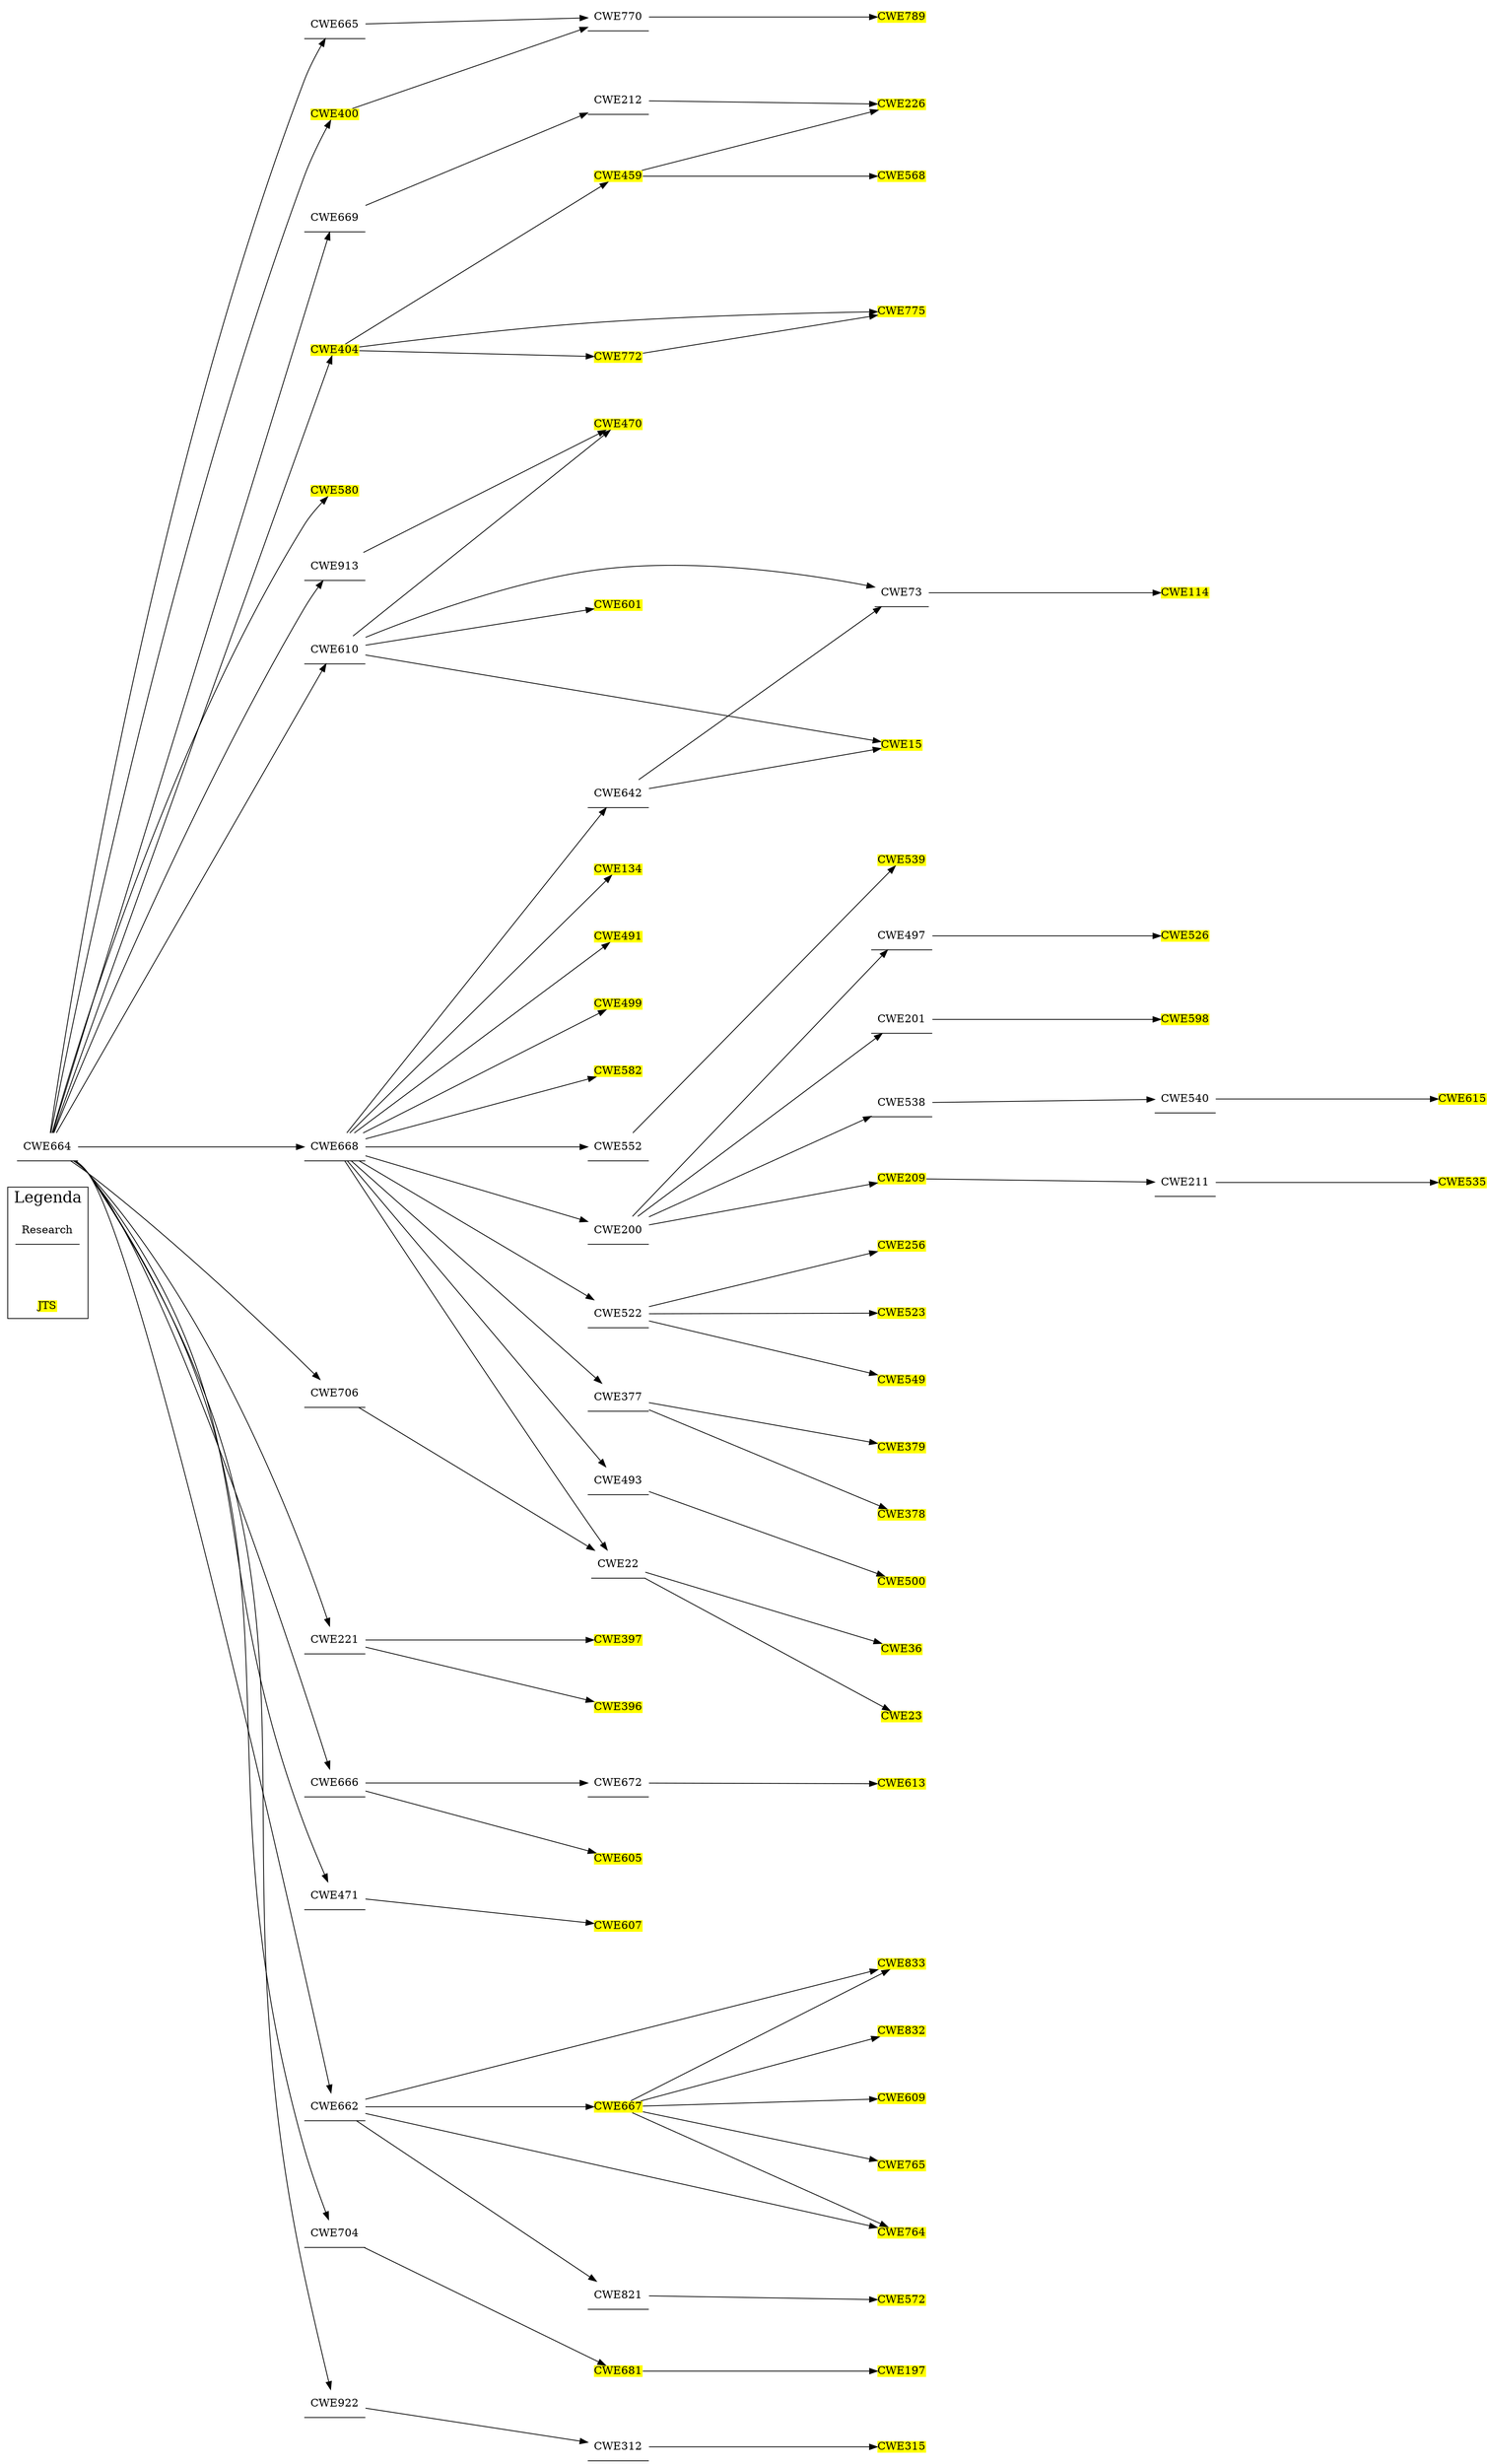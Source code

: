 digraph "Family Tree" {
	graph [nodesep=1 rankdir=LR ranksep=4 splines=true]
	subgraph clusterA {
		node [shape=plaintext]
		label=Legenda
		fontsize=20
		Research [label=Research color=black fillcolor=white shape=underline style=filled]
		JTS [label=JTS color=black fillcolor=yellow shape=plain style=filled]
	}
	CWE664 [label=CWE664 color=black fillcolor=white shape=underline style=filled]
	CWE400 [label=CWE400 color=black fillcolor=yellow shape=plain style=filled]
	CWE404 [label=CWE404 color=black fillcolor=yellow shape=plain style=filled]
	CWE580 [label=CWE580 color=black fillcolor=yellow shape=plain style=filled]
	CWE668 [label=CWE668 color=black fillcolor=white shape=underline style=filled]
	CWE610 [label=CWE610 color=black fillcolor=white shape=underline style=filled]
	CWE221 [label=CWE221 color=black fillcolor=white shape=underline style=filled]
	CWE913 [label=CWE913 color=black fillcolor=white shape=underline style=filled]
	CWE666 [label=CWE666 color=black fillcolor=white shape=underline style=filled]
	CWE471 [label=CWE471 color=black fillcolor=white shape=underline style=filled]
	CWE662 [label=CWE662 color=black fillcolor=white shape=underline style=filled]
	CWE704 [label=CWE704 color=black fillcolor=white shape=underline style=filled]
	CWE669 [label=CWE669 color=black fillcolor=white shape=underline style=filled]
	CWE706 [label=CWE706 color=black fillcolor=white shape=underline style=filled]
	CWE922 [label=CWE922 color=black fillcolor=white shape=underline style=filled]
	CWE665 [label=CWE665 color=black fillcolor=white shape=underline style=filled]
	CWE770 [label=CWE770 color=black fillcolor=white shape=underline style=filled]
	CWE459 [label=CWE459 color=black fillcolor=yellow shape=plain style=filled]
	CWE772 [label=CWE772 color=black fillcolor=yellow shape=plain style=filled]
	CWE775 [label=CWE775 color=black fillcolor=yellow shape=plain style=filled]
	CWE134 [label=CWE134 color=black fillcolor=yellow shape=plain style=filled]
	CWE491 [label=CWE491 color=black fillcolor=yellow shape=plain style=filled]
	CWE499 [label=CWE499 color=black fillcolor=yellow shape=plain style=filled]
	CWE582 [label=CWE582 color=black fillcolor=yellow shape=plain style=filled]
	CWE642 [label=CWE642 color=black fillcolor=white shape=underline style=filled]
	CWE200 [label=CWE200 color=black fillcolor=white shape=underline style=filled]
	CWE22 [label=CWE22 color=black fillcolor=white shape=underline style=filled]
	CWE522 [label=CWE522 color=black fillcolor=white shape=underline style=filled]
	CWE377 [label=CWE377 color=black fillcolor=white shape=underline style=filled]
	CWE493 [label=CWE493 color=black fillcolor=white shape=underline style=filled]
	CWE552 [label=CWE552 color=black fillcolor=white shape=underline style=filled]
	CWE15 [label=CWE15 color=black fillcolor=yellow shape=plain style=filled]
	CWE470 [label=CWE470 color=black fillcolor=yellow shape=plain style=filled]
	CWE601 [label=CWE601 color=black fillcolor=yellow shape=plain style=filled]
	CWE73 [label=CWE73 color=black fillcolor=white shape=underline style=filled]
	CWE396 [label=CWE396 color=black fillcolor=yellow shape=plain style=filled]
	CWE397 [label=CWE397 color=black fillcolor=yellow shape=plain style=filled]
	CWE605 [label=CWE605 color=black fillcolor=yellow shape=plain style=filled]
	CWE672 [label=CWE672 color=black fillcolor=white shape=underline style=filled]
	CWE607 [label=CWE607 color=black fillcolor=yellow shape=plain style=filled]
	CWE667 [label=CWE667 color=black fillcolor=yellow shape=plain style=filled]
	CWE764 [label=CWE764 color=black fillcolor=yellow shape=plain style=filled]
	CWE833 [label=CWE833 color=black fillcolor=yellow shape=plain style=filled]
	CWE821 [label=CWE821 color=black fillcolor=white shape=underline style=filled]
	CWE681 [label=CWE681 color=black fillcolor=yellow shape=plain style=filled]
	CWE212 [label=CWE212 color=black fillcolor=white shape=underline style=filled]
	CWE312 [label=CWE312 color=black fillcolor=white shape=underline style=filled]
	CWE789 [label=CWE789 color=black fillcolor=yellow shape=plain style=filled]
	CWE226 [label=CWE226 color=black fillcolor=yellow shape=plain style=filled]
	CWE568 [label=CWE568 color=black fillcolor=yellow shape=plain style=filled]
	CWE209 [label=CWE209 color=black fillcolor=yellow shape=plain style=filled]
	CWE497 [label=CWE497 color=black fillcolor=white shape=underline style=filled]
	CWE201 [label=CWE201 color=black fillcolor=white shape=underline style=filled]
	CWE538 [label=CWE538 color=black fillcolor=white shape=underline style=filled]
	CWE23 [label=CWE23 color=black fillcolor=yellow shape=plain style=filled]
	CWE36 [label=CWE36 color=black fillcolor=yellow shape=plain style=filled]
	CWE256 [label=CWE256 color=black fillcolor=yellow shape=plain style=filled]
	CWE523 [label=CWE523 color=black fillcolor=yellow shape=plain style=filled]
	CWE549 [label=CWE549 color=black fillcolor=yellow shape=plain style=filled]
	CWE378 [label=CWE378 color=black fillcolor=yellow shape=plain style=filled]
	CWE379 [label=CWE379 color=black fillcolor=yellow shape=plain style=filled]
	CWE500 [label=CWE500 color=black fillcolor=yellow shape=plain style=filled]
	CWE539 [label=CWE539 color=black fillcolor=yellow shape=plain style=filled]
	CWE114 [label=CWE114 color=black fillcolor=yellow shape=plain style=filled]
	CWE613 [label=CWE613 color=black fillcolor=yellow shape=plain style=filled]
	CWE609 [label=CWE609 color=black fillcolor=yellow shape=plain style=filled]
	CWE765 [label=CWE765 color=black fillcolor=yellow shape=plain style=filled]
	CWE832 [label=CWE832 color=black fillcolor=yellow shape=plain style=filled]
	CWE572 [label=CWE572 color=black fillcolor=yellow shape=plain style=filled]
	CWE197 [label=CWE197 color=black fillcolor=yellow shape=plain style=filled]
	CWE315 [label=CWE315 color=black fillcolor=yellow shape=plain style=filled]
	CWE211 [label=CWE211 color=black fillcolor=white shape=underline style=filled]
	CWE526 [label=CWE526 color=black fillcolor=yellow shape=plain style=filled]
	CWE598 [label=CWE598 color=black fillcolor=yellow shape=plain style=filled]
	CWE540 [label=CWE540 color=black fillcolor=white shape=underline style=filled]
	CWE535 [label=CWE535 color=black fillcolor=yellow shape=plain style=filled]
	CWE615 [label=CWE615 color=black fillcolor=yellow shape=plain style=filled]
	CWE664 -> CWE400
	CWE664 -> CWE404
	CWE664 -> CWE580
	CWE664 -> CWE668
	CWE664 -> CWE610
	CWE664 -> CWE221
	CWE664 -> CWE913
	CWE664 -> CWE666
	CWE664 -> CWE471
	CWE664 -> CWE662
	CWE664 -> CWE704
	CWE664 -> CWE669
	CWE664 -> CWE706
	CWE664 -> CWE922
	CWE664 -> CWE665
	CWE400 -> CWE770
	CWE404 -> CWE459
	CWE404 -> CWE772
	CWE404 -> CWE775
	CWE668 -> CWE134
	CWE668 -> CWE491
	CWE668 -> CWE499
	CWE668 -> CWE582
	CWE668 -> CWE642
	CWE668 -> CWE200
	CWE668 -> CWE22
	CWE668 -> CWE522
	CWE668 -> CWE377
	CWE668 -> CWE493
	CWE668 -> CWE552
	CWE610 -> CWE15
	CWE610 -> CWE470
	CWE610 -> CWE601
	CWE610 -> CWE73
	CWE221 -> CWE396
	CWE221 -> CWE397
	CWE913 -> CWE470
	CWE666 -> CWE605
	CWE666 -> CWE672
	CWE471 -> CWE607
	CWE662 -> CWE667
	CWE662 -> CWE764
	CWE662 -> CWE833
	CWE662 -> CWE821
	CWE704 -> CWE681
	CWE669 -> CWE212
	CWE706 -> CWE22
	CWE922 -> CWE312
	CWE665 -> CWE770
	CWE770 -> CWE789
	CWE459 -> CWE226
	CWE459 -> CWE568
	CWE772 -> CWE775
	CWE642 -> CWE15
	CWE642 -> CWE73
	CWE200 -> CWE209
	CWE200 -> CWE497
	CWE200 -> CWE201
	CWE200 -> CWE538
	CWE22 -> CWE23
	CWE22 -> CWE36
	CWE522 -> CWE256
	CWE522 -> CWE523
	CWE522 -> CWE549
	CWE377 -> CWE378
	CWE377 -> CWE379
	CWE493 -> CWE500
	CWE552 -> CWE539
	CWE73 -> CWE114
	CWE672 -> CWE613
	CWE667 -> CWE609
	CWE667 -> CWE764
	CWE667 -> CWE765
	CWE667 -> CWE832
	CWE667 -> CWE833
	CWE821 -> CWE572
	CWE681 -> CWE197
	CWE212 -> CWE226
	CWE312 -> CWE315
	CWE209 -> CWE211
	CWE497 -> CWE526
	CWE201 -> CWE598
	CWE538 -> CWE540
	CWE211 -> CWE535
	CWE540 -> CWE615
}
